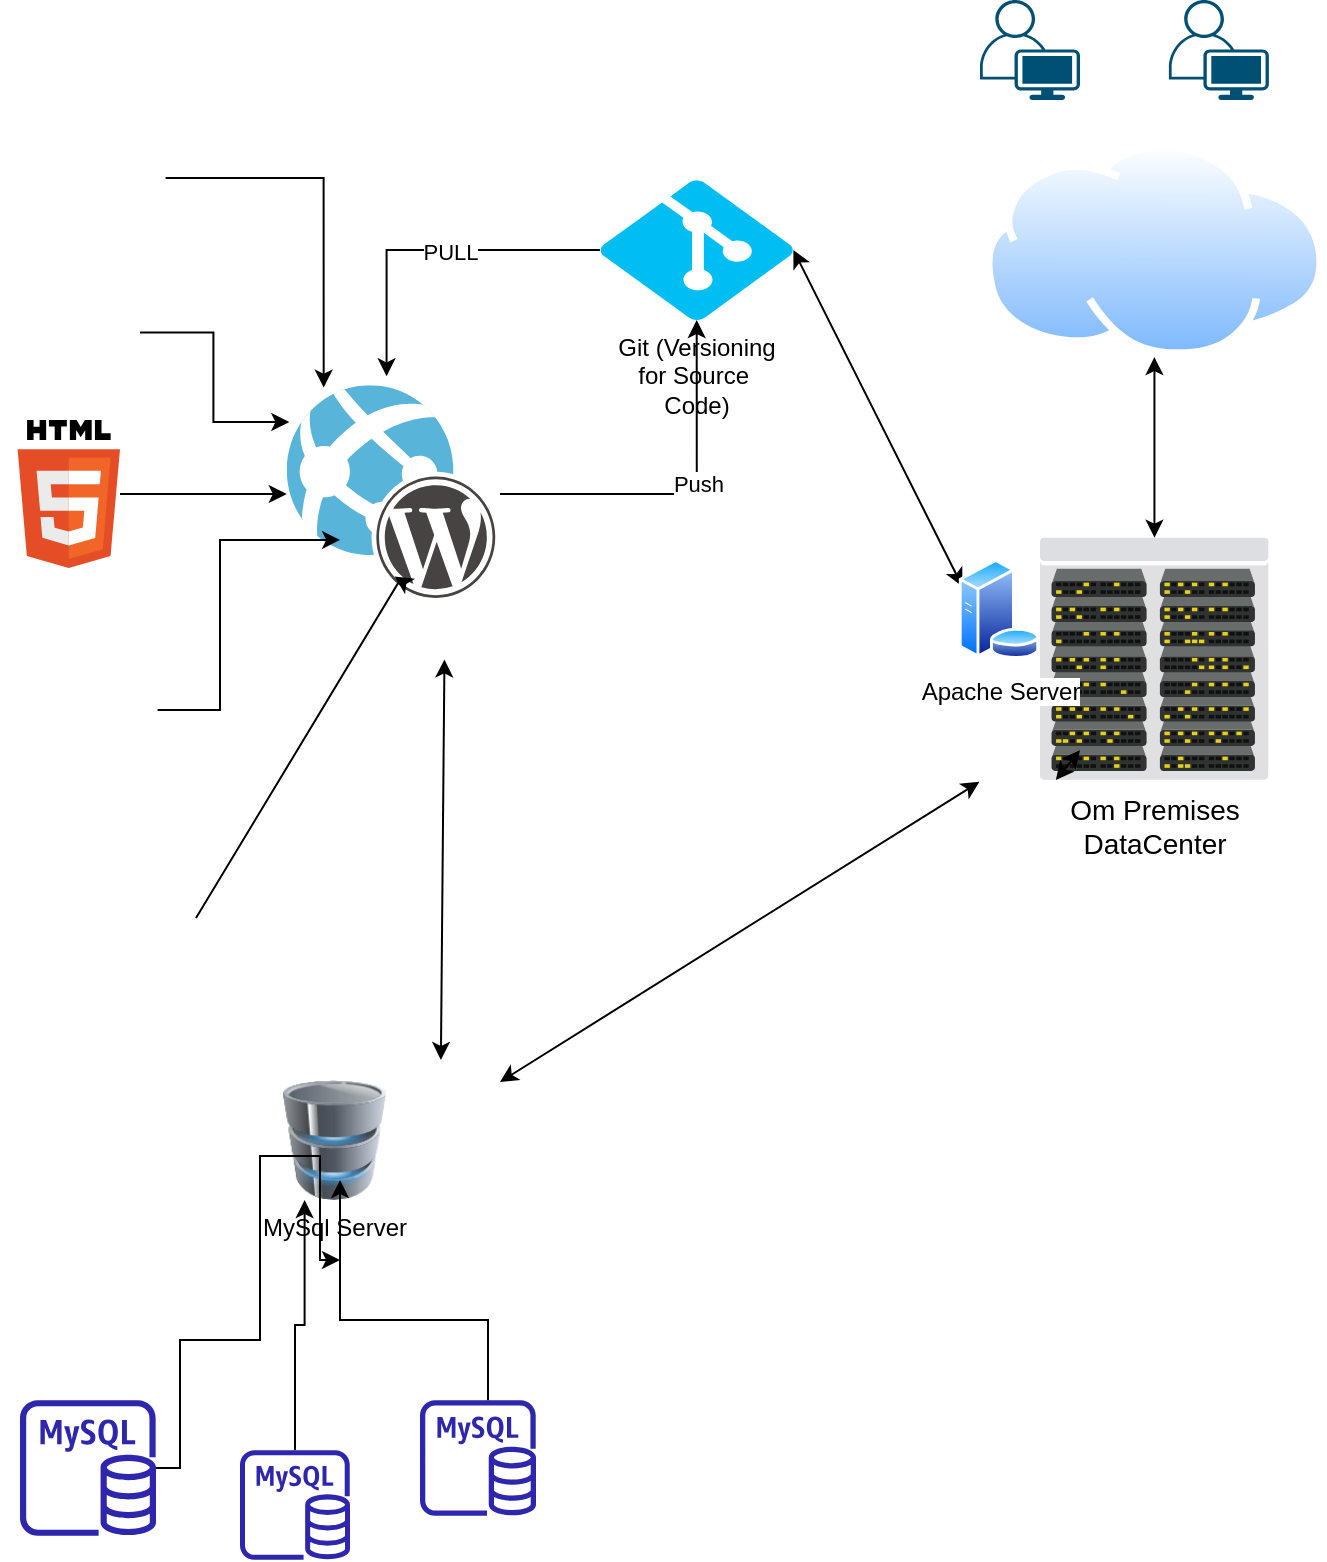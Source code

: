 <mxfile version="21.1.4" type="github">
  <diagram name="Page-1" id="_z1tkh_PV9rJr3MugoHL">
    <mxGraphModel dx="2011" dy="1129" grid="1" gridSize="10" guides="1" tooltips="1" connect="1" arrows="1" fold="1" page="1" pageScale="1" pageWidth="1600" pageHeight="900" math="0" shadow="0">
      <root>
        <mxCell id="0" />
        <mxCell id="1" parent="0" />
        <mxCell id="ZIymd6RmfC0o9f14iLVZ-6" value="MySql Server&lt;br&gt;" style="image;html=1;image=img/lib/clip_art/computers/Database_128x128.png" vertex="1" parent="1">
          <mxGeometry x="147.3" y="570" width="60" height="60" as="geometry" />
        </mxCell>
        <mxCell id="ZIymd6RmfC0o9f14iLVZ-26" style="edgeStyle=orthogonalEdgeStyle;rounded=0;orthogonalLoop=1;jettySize=auto;html=1;entryX=0.468;entryY=-0.041;entryDx=0;entryDy=0;entryPerimeter=0;" edge="1" parent="1" source="ZIymd6RmfC0o9f14iLVZ-9" target="ZIymd6RmfC0o9f14iLVZ-17">
          <mxGeometry relative="1" as="geometry">
            <mxPoint x="464.33" y="60" as="sourcePoint" />
            <mxPoint x="300.075" y="265.241" as="targetPoint" />
          </mxGeometry>
        </mxCell>
        <mxCell id="ZIymd6RmfC0o9f14iLVZ-66" value="PULL" style="edgeLabel;html=1;align=center;verticalAlign=middle;resizable=0;points=[];" vertex="1" connectable="0" parent="ZIymd6RmfC0o9f14iLVZ-26">
          <mxGeometry x="-0.119" y="1" relative="1" as="geometry">
            <mxPoint as="offset" />
          </mxGeometry>
        </mxCell>
        <mxCell id="ZIymd6RmfC0o9f14iLVZ-57" style="edgeStyle=orthogonalEdgeStyle;rounded=0;orthogonalLoop=1;jettySize=auto;html=1;entryX=0.5;entryY=1;entryDx=0;entryDy=0;entryPerimeter=0;" edge="1" parent="1" source="ZIymd6RmfC0o9f14iLVZ-17" target="ZIymd6RmfC0o9f14iLVZ-9">
          <mxGeometry relative="1" as="geometry" />
        </mxCell>
        <mxCell id="ZIymd6RmfC0o9f14iLVZ-59" value="Push" style="edgeLabel;html=1;align=center;verticalAlign=middle;resizable=0;points=[];" vertex="1" connectable="0" parent="ZIymd6RmfC0o9f14iLVZ-57">
          <mxGeometry x="0.537" y="-4" relative="1" as="geometry">
            <mxPoint x="-4" y="39" as="offset" />
          </mxGeometry>
        </mxCell>
        <mxCell id="ZIymd6RmfC0o9f14iLVZ-17" value="" style="image;sketch=0;aspect=fixed;html=1;points=[];align=center;fontSize=12;image=img/lib/mscae/WebAppWordPress.svg;imageBorder=none;" vertex="1" parent="1">
          <mxGeometry x="153.4" y="222.61" width="106.6" height="108.78" as="geometry" />
        </mxCell>
        <mxCell id="ZIymd6RmfC0o9f14iLVZ-61" style="edgeStyle=orthogonalEdgeStyle;rounded=0;orthogonalLoop=1;jettySize=auto;html=1;entryX=0.012;entryY=0.169;entryDx=0;entryDy=0;entryPerimeter=0;" edge="1" parent="1" source="ZIymd6RmfC0o9f14iLVZ-18" target="ZIymd6RmfC0o9f14iLVZ-17">
          <mxGeometry relative="1" as="geometry" />
        </mxCell>
        <mxCell id="ZIymd6RmfC0o9f14iLVZ-18" value="" style="shape=image;html=1;verticalAlign=top;verticalLabelPosition=bottom;labelBackgroundColor=#ffffff;imageAspect=0;aspect=fixed;image=https://cdn2.iconfinder.com/data/icons/boxicons-solid-vol-2/24/bxs-file-css-128.png" vertex="1" parent="1">
          <mxGeometry x="10" y="161.22" width="70" height="70" as="geometry" />
        </mxCell>
        <mxCell id="ZIymd6RmfC0o9f14iLVZ-60" style="edgeStyle=orthogonalEdgeStyle;rounded=0;orthogonalLoop=1;jettySize=auto;html=1;" edge="1" parent="1" source="ZIymd6RmfC0o9f14iLVZ-19" target="ZIymd6RmfC0o9f14iLVZ-17">
          <mxGeometry relative="1" as="geometry" />
        </mxCell>
        <mxCell id="ZIymd6RmfC0o9f14iLVZ-19" value="" style="dashed=0;outlineConnect=0;html=1;align=center;labelPosition=center;verticalLabelPosition=bottom;verticalAlign=top;shape=mxgraph.weblogos.html5" vertex="1" parent="1">
          <mxGeometry x="18.8" y="240" width="51.2" height="74" as="geometry" />
        </mxCell>
        <mxCell id="ZIymd6RmfC0o9f14iLVZ-90" style="edgeStyle=none;rounded=0;orthogonalLoop=1;jettySize=auto;html=1;exitX=1;exitY=0.5;exitDx=0;exitDy=0;" edge="1" parent="1" source="ZIymd6RmfC0o9f14iLVZ-22" target="ZIymd6RmfC0o9f14iLVZ-53">
          <mxGeometry relative="1" as="geometry">
            <Array as="points">
              <mxPoint x="210" y="320" />
            </Array>
          </mxGeometry>
        </mxCell>
        <mxCell id="ZIymd6RmfC0o9f14iLVZ-22" value="" style="shape=image;html=1;verticalAlign=top;verticalLabelPosition=bottom;labelBackgroundColor=#ffffff;imageAspect=0;aspect=fixed;image=https://cdn4.iconfinder.com/data/icons/Mobile-Icons/128/03_photos.png" vertex="1" parent="1">
          <mxGeometry x="10" y="440" width="98" height="98" as="geometry" />
        </mxCell>
        <mxCell id="ZIymd6RmfC0o9f14iLVZ-63" style="edgeStyle=orthogonalEdgeStyle;rounded=0;orthogonalLoop=1;jettySize=auto;html=1;entryX=0.25;entryY=0.711;entryDx=0;entryDy=0;entryPerimeter=0;" edge="1" parent="1" source="ZIymd6RmfC0o9f14iLVZ-27" target="ZIymd6RmfC0o9f14iLVZ-17">
          <mxGeometry relative="1" as="geometry">
            <Array as="points">
              <mxPoint x="120" y="385" />
              <mxPoint x="120" y="300" />
            </Array>
          </mxGeometry>
        </mxCell>
        <mxCell id="ZIymd6RmfC0o9f14iLVZ-27" value="" style="shape=image;html=1;verticalAlign=top;verticalLabelPosition=bottom;labelBackgroundColor=#ffffff;imageAspect=0;aspect=fixed;image=https://cdn4.iconfinder.com/data/icons/file-extension-names-vol-5-1/512/23-128.png" vertex="1" parent="1">
          <mxGeometry x="18.8" y="350" width="70" height="70" as="geometry" />
        </mxCell>
        <mxCell id="ZIymd6RmfC0o9f14iLVZ-62" style="edgeStyle=orthogonalEdgeStyle;rounded=0;orthogonalLoop=1;jettySize=auto;html=1;entryX=0.173;entryY=0.011;entryDx=0;entryDy=0;entryPerimeter=0;" edge="1" parent="1" source="ZIymd6RmfC0o9f14iLVZ-31" target="ZIymd6RmfC0o9f14iLVZ-17">
          <mxGeometry relative="1" as="geometry" />
        </mxCell>
        <mxCell id="ZIymd6RmfC0o9f14iLVZ-31" value="" style="shape=image;html=1;verticalAlign=top;verticalLabelPosition=bottom;labelBackgroundColor=#ffffff;imageAspect=0;aspect=fixed;image=https://cdn1.iconfinder.com/data/icons/unicons-line-vol-4/24/java-script-128.png" vertex="1" parent="1">
          <mxGeometry x="14.8" y="80" width="78" height="78" as="geometry" />
        </mxCell>
        <mxCell id="ZIymd6RmfC0o9f14iLVZ-34" style="edgeStyle=orthogonalEdgeStyle;rounded=0;orthogonalLoop=1;jettySize=auto;html=1;entryX=0;entryY=1;entryDx=0;entryDy=0;" edge="1" parent="1" source="ZIymd6RmfC0o9f14iLVZ-33" target="ZIymd6RmfC0o9f14iLVZ-54">
          <mxGeometry relative="1" as="geometry">
            <mxPoint x="140" y="635" as="targetPoint" />
            <Array as="points">
              <mxPoint x="100" y="764" />
              <mxPoint x="100" y="700" />
              <mxPoint x="140" y="700" />
              <mxPoint x="140" y="608" />
              <mxPoint x="170" y="608" />
            </Array>
          </mxGeometry>
        </mxCell>
        <mxCell id="ZIymd6RmfC0o9f14iLVZ-33" value="" style="sketch=0;outlineConnect=0;fontColor=#232F3E;gradientColor=none;fillColor=#2E27AD;strokeColor=none;dashed=0;verticalLabelPosition=bottom;verticalAlign=top;align=center;html=1;fontSize=12;fontStyle=0;aspect=fixed;pointerEvents=1;shape=mxgraph.aws4.rds_mysql_instance;" vertex="1" parent="1">
          <mxGeometry x="20" y="730" width="68" height="68" as="geometry" />
        </mxCell>
        <mxCell id="ZIymd6RmfC0o9f14iLVZ-43" style="edgeStyle=orthogonalEdgeStyle;rounded=0;orthogonalLoop=1;jettySize=auto;html=1;" edge="1" parent="1" source="ZIymd6RmfC0o9f14iLVZ-36">
          <mxGeometry relative="1" as="geometry">
            <mxPoint x="180" y="620" as="targetPoint" />
            <Array as="points">
              <mxPoint x="254" y="690" />
              <mxPoint x="180" y="690" />
            </Array>
          </mxGeometry>
        </mxCell>
        <mxCell id="ZIymd6RmfC0o9f14iLVZ-36" value="" style="sketch=0;outlineConnect=0;fontColor=#232F3E;gradientColor=none;fillColor=#2E27AD;strokeColor=none;dashed=0;verticalLabelPosition=bottom;verticalAlign=top;align=center;html=1;fontSize=12;fontStyle=0;aspect=fixed;pointerEvents=1;shape=mxgraph.aws4.rds_mysql_instance;" vertex="1" parent="1">
          <mxGeometry x="220" y="730" width="58" height="58" as="geometry" />
        </mxCell>
        <mxCell id="ZIymd6RmfC0o9f14iLVZ-38" style="edgeStyle=orthogonalEdgeStyle;rounded=0;orthogonalLoop=1;jettySize=auto;html=1;entryX=0.25;entryY=1;entryDx=0;entryDy=0;" edge="1" parent="1" source="ZIymd6RmfC0o9f14iLVZ-37" target="ZIymd6RmfC0o9f14iLVZ-6">
          <mxGeometry relative="1" as="geometry">
            <mxPoint x="150" y="780" as="sourcePoint" />
            <mxPoint x="170" y="650" as="targetPoint" />
            <Array as="points" />
          </mxGeometry>
        </mxCell>
        <mxCell id="ZIymd6RmfC0o9f14iLVZ-42" value="&lt;font style=&quot;font-size: 14px;&quot;&gt;Om Premises &lt;br&gt;DataCenter&lt;/font&gt;" style="verticalLabelPosition=bottom;sketch=0;aspect=fixed;html=1;verticalAlign=top;strokeColor=none;align=center;outlineConnect=0;shape=mxgraph.citrix.datacenter;" vertex="1" parent="1">
          <mxGeometry x="530" y="298.82" width="114.44" height="121.18" as="geometry" />
        </mxCell>
        <mxCell id="ZIymd6RmfC0o9f14iLVZ-37" value="" style="sketch=0;outlineConnect=0;fontColor=#232F3E;gradientColor=none;fillColor=#2E27AD;strokeColor=none;dashed=0;verticalLabelPosition=bottom;verticalAlign=top;align=center;html=1;fontSize=12;fontStyle=0;aspect=fixed;pointerEvents=1;shape=mxgraph.aws4.rds_mysql_instance;" vertex="1" parent="1">
          <mxGeometry x="130" y="755" width="55" height="55" as="geometry" />
        </mxCell>
        <mxCell id="ZIymd6RmfC0o9f14iLVZ-53" value="" style="shape=image;html=1;verticalAlign=top;verticalLabelPosition=bottom;labelBackgroundColor=#ffffff;imageAspect=0;aspect=fixed;image=https://cdn1.iconfinder.com/data/icons/Vista-Inspirate_1.0/128x128/apps/debian.png" vertex="1" parent="1">
          <mxGeometry x="207.3" y="309.4" width="50.3" height="50.3" as="geometry" />
        </mxCell>
        <mxCell id="ZIymd6RmfC0o9f14iLVZ-54" value="" style="shape=image;html=1;verticalAlign=top;verticalLabelPosition=bottom;labelBackgroundColor=#ffffff;imageAspect=0;aspect=fixed;image=https://cdn1.iconfinder.com/data/icons/Vista-Inspirate_1.0/128x128/apps/debian.png" vertex="1" parent="1">
          <mxGeometry x="180" y="560" width="100" height="100" as="geometry" />
        </mxCell>
        <mxCell id="ZIymd6RmfC0o9f14iLVZ-9" value="Git (Versioning&lt;br&gt;for Source&amp;nbsp;&lt;br&gt;Code)&lt;br&gt;" style="verticalLabelPosition=bottom;html=1;verticalAlign=top;align=center;strokeColor=none;fillColor=#00BEF2;shape=mxgraph.azure.git_repository;" vertex="1" parent="1">
          <mxGeometry x="310" y="120" width="96.7" height="70" as="geometry" />
        </mxCell>
        <mxCell id="ZIymd6RmfC0o9f14iLVZ-68" value="" style="endArrow=classic;startArrow=classic;html=1;rounded=0;" edge="1" parent="1" source="ZIymd6RmfC0o9f14iLVZ-54" target="ZIymd6RmfC0o9f14iLVZ-53">
          <mxGeometry width="50" height="50" relative="1" as="geometry">
            <mxPoint x="210" y="490" as="sourcePoint" />
            <mxPoint x="260" y="440" as="targetPoint" />
          </mxGeometry>
        </mxCell>
        <mxCell id="ZIymd6RmfC0o9f14iLVZ-70" value="" style="points=[[0.35,0,0],[0.98,0.51,0],[1,0.71,0],[0.67,1,0],[0,0.795,0],[0,0.65,0]];verticalLabelPosition=bottom;sketch=0;html=1;verticalAlign=top;aspect=fixed;align=center;pointerEvents=1;shape=mxgraph.cisco19.user;fillColor=#005073;strokeColor=none;" vertex="1" parent="1">
          <mxGeometry x="500" y="30" width="50" height="50" as="geometry" />
        </mxCell>
        <mxCell id="ZIymd6RmfC0o9f14iLVZ-71" value="" style="points=[[0.35,0,0],[0.98,0.51,0],[1,0.71,0],[0.67,1,0],[0,0.795,0],[0,0.65,0]];verticalLabelPosition=bottom;sketch=0;html=1;verticalAlign=top;aspect=fixed;align=center;pointerEvents=1;shape=mxgraph.cisco19.user;fillColor=#005073;strokeColor=none;" vertex="1" parent="1">
          <mxGeometry x="594.44" y="30" width="50" height="50" as="geometry" />
        </mxCell>
        <mxCell id="ZIymd6RmfC0o9f14iLVZ-76" value="" style="endArrow=classic;startArrow=classic;html=1;rounded=0;" edge="1" parent="1" source="ZIymd6RmfC0o9f14iLVZ-42" target="ZIymd6RmfC0o9f14iLVZ-74">
          <mxGeometry width="50" height="50" relative="1" as="geometry">
            <mxPoint x="591" y="299" as="sourcePoint" />
            <mxPoint x="594.44" y="231.22" as="targetPoint" />
          </mxGeometry>
        </mxCell>
        <mxCell id="ZIymd6RmfC0o9f14iLVZ-74" value="" style="image;aspect=fixed;perimeter=ellipsePerimeter;html=1;align=center;shadow=0;dashed=0;spacingTop=3;image=img/lib/active_directory/internet_cloud.svg;" vertex="1" parent="1">
          <mxGeometry x="502.22" y="101.45" width="170" height="107.1" as="geometry" />
        </mxCell>
        <mxCell id="ZIymd6RmfC0o9f14iLVZ-81" value="" style="shape=image;html=1;verticalAlign=top;verticalLabelPosition=bottom;labelBackgroundColor=#ffffff;imageAspect=0;aspect=fixed;image=https://cdn1.iconfinder.com/data/icons/Vista-Inspirate_1.0/128x128/apps/debian.png" vertex="1" parent="1">
          <mxGeometry x="490" y="380" width="40" height="40" as="geometry" />
        </mxCell>
        <mxCell id="ZIymd6RmfC0o9f14iLVZ-82" value="" style="endArrow=classic;startArrow=classic;html=1;rounded=0;exitX=0;exitY=0.25;exitDx=0;exitDy=0;entryX=1;entryY=0.5;entryDx=0;entryDy=0;entryPerimeter=0;" edge="1" parent="1" source="ZIymd6RmfC0o9f14iLVZ-8" target="ZIymd6RmfC0o9f14iLVZ-9">
          <mxGeometry width="50" height="50" relative="1" as="geometry">
            <mxPoint x="205" y="364" as="sourcePoint" />
            <mxPoint x="450" y="80" as="targetPoint" />
          </mxGeometry>
        </mxCell>
        <mxCell id="ZIymd6RmfC0o9f14iLVZ-83" value="" style="endArrow=classic;startArrow=classic;html=1;rounded=0;entryX=1;entryY=0.5;entryDx=0;entryDy=0;entryPerimeter=0;" edge="1" parent="1">
          <mxGeometry width="50" height="50" relative="1" as="geometry">
            <mxPoint x="499.7" y="420.899" as="sourcePoint" />
            <mxPoint x="260" y="571" as="targetPoint" />
          </mxGeometry>
        </mxCell>
        <mxCell id="ZIymd6RmfC0o9f14iLVZ-8" value="Apache Server" style="image;aspect=fixed;perimeter=ellipsePerimeter;html=1;align=center;shadow=0;dashed=0;spacingTop=3;image=img/lib/active_directory/database_server.svg;" vertex="1" parent="1">
          <mxGeometry x="489" y="309.4" width="41" height="50" as="geometry" />
        </mxCell>
        <mxCell id="ZIymd6RmfC0o9f14iLVZ-88" value="" style="endArrow=classic;startArrow=classic;html=1;rounded=0;entryX=1;entryY=0.5;entryDx=0;entryDy=0;entryPerimeter=0;" edge="1" parent="1" source="ZIymd6RmfC0o9f14iLVZ-42">
          <mxGeometry width="50" height="50" relative="1" as="geometry">
            <mxPoint x="530" y="396" as="sourcePoint" />
            <mxPoint x="550" y="405.15" as="targetPoint" />
          </mxGeometry>
        </mxCell>
      </root>
    </mxGraphModel>
  </diagram>
</mxfile>
